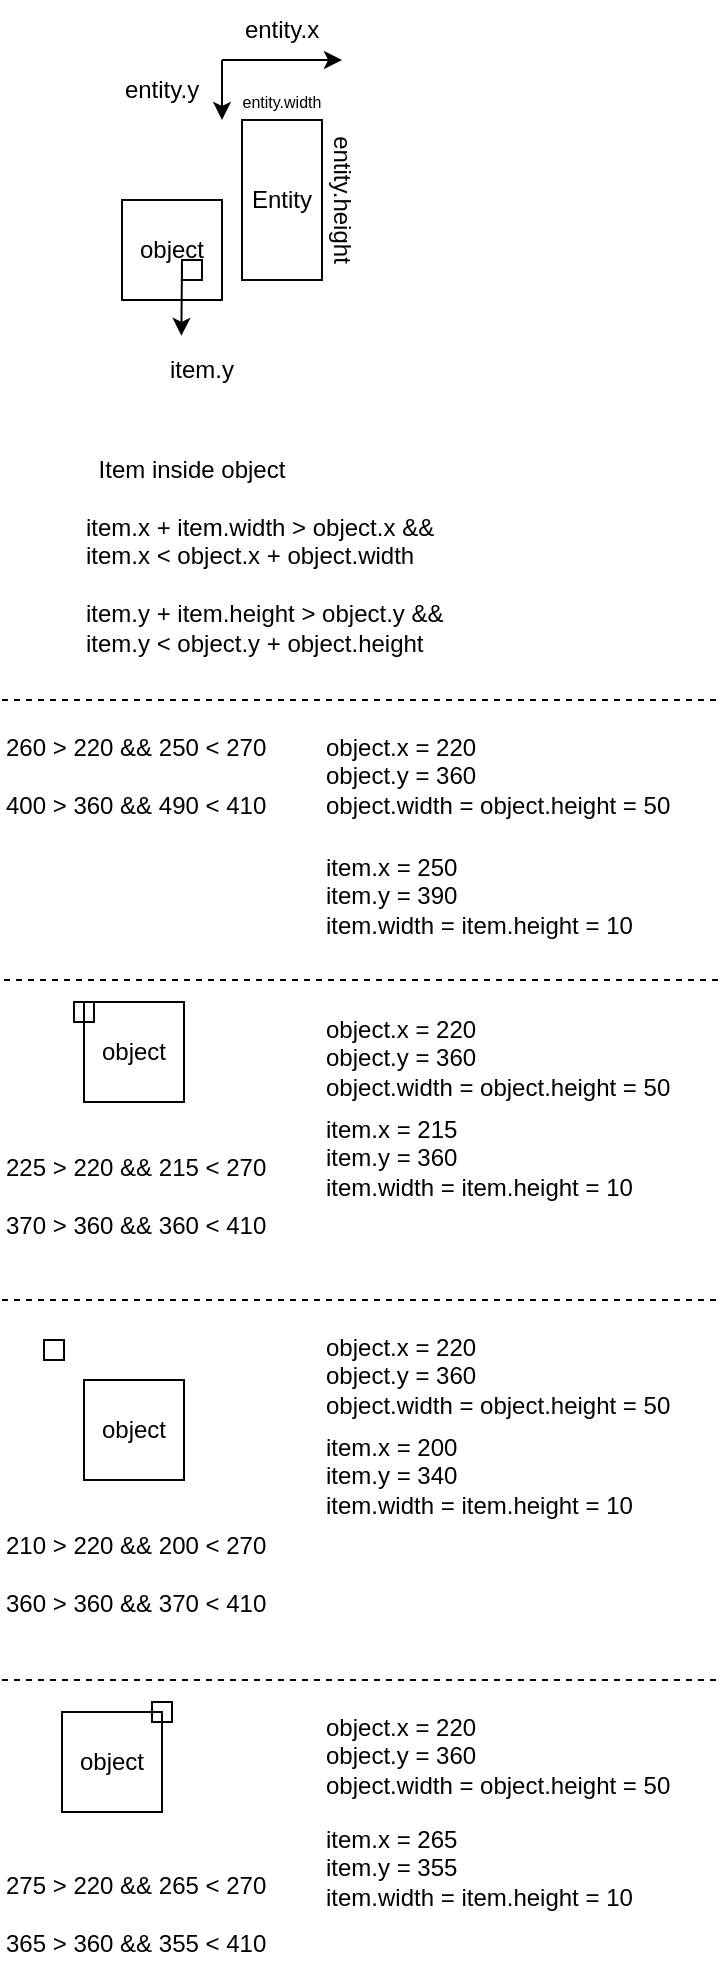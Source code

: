 <mxfile version="21.6.5" type="device">
  <diagram name="Page-1" id="K1HeZHuRqg2h6jcQJDJr">
    <mxGraphModel dx="775" dy="452" grid="1" gridSize="10" guides="1" tooltips="1" connect="1" arrows="1" fold="1" page="1" pageScale="1" pageWidth="850" pageHeight="1100" math="0" shadow="0">
      <root>
        <mxCell id="0" />
        <mxCell id="1" parent="0" />
        <mxCell id="wnky-DobsV7TaJ2xURAM-1" value="" style="rounded=0;whiteSpace=wrap;html=1;" vertex="1" parent="1">
          <mxGeometry x="280" y="320" width="40" height="80" as="geometry" />
        </mxCell>
        <mxCell id="wnky-DobsV7TaJ2xURAM-2" value="Entity" style="text;html=1;strokeColor=none;fillColor=none;align=center;verticalAlign=middle;whiteSpace=wrap;rounded=0;" vertex="1" parent="1">
          <mxGeometry x="280" y="320" width="40" height="80" as="geometry" />
        </mxCell>
        <mxCell id="wnky-DobsV7TaJ2xURAM-3" value="" style="rounded=0;whiteSpace=wrap;html=1;" vertex="1" parent="1">
          <mxGeometry x="250" y="390" width="10" height="10" as="geometry" />
        </mxCell>
        <mxCell id="wnky-DobsV7TaJ2xURAM-4" value="" style="rounded=0;whiteSpace=wrap;html=1;fillColor=none;" vertex="1" parent="1">
          <mxGeometry x="220" y="360" width="50" height="50" as="geometry" />
        </mxCell>
        <mxCell id="wnky-DobsV7TaJ2xURAM-5" value="entity.height" style="text;html=1;strokeColor=none;fillColor=none;align=center;verticalAlign=middle;whiteSpace=wrap;rounded=0;horizontal=0;rotation=-180;" vertex="1" parent="1">
          <mxGeometry x="320" y="320" width="20" height="80" as="geometry" />
        </mxCell>
        <mxCell id="wnky-DobsV7TaJ2xURAM-6" value="entity.y" style="text;html=1;strokeColor=none;fillColor=none;align=center;verticalAlign=middle;whiteSpace=wrap;rounded=0;" vertex="1" parent="1">
          <mxGeometry x="210" y="290" width="60" height="30" as="geometry" />
        </mxCell>
        <mxCell id="wnky-DobsV7TaJ2xURAM-7" value="" style="endArrow=classic;html=1;rounded=0;exitX=1;exitY=0;exitDx=0;exitDy=0;entryX=0;entryY=0;entryDx=0;entryDy=0;" edge="1" parent="1" source="wnky-DobsV7TaJ2xURAM-6">
          <mxGeometry width="50" height="50" relative="1" as="geometry">
            <mxPoint x="350" y="370" as="sourcePoint" />
            <mxPoint x="270" y="320" as="targetPoint" />
          </mxGeometry>
        </mxCell>
        <mxCell id="wnky-DobsV7TaJ2xURAM-8" value="entity.x" style="text;html=1;strokeColor=none;fillColor=none;align=center;verticalAlign=middle;whiteSpace=wrap;rounded=0;" vertex="1" parent="1">
          <mxGeometry x="270" y="260" width="60" height="30" as="geometry" />
        </mxCell>
        <mxCell id="wnky-DobsV7TaJ2xURAM-9" value="" style="endArrow=classic;html=1;rounded=0;exitX=0;exitY=1;exitDx=0;exitDy=0;entryX=1;entryY=1;entryDx=0;entryDy=0;" edge="1" parent="1" source="wnky-DobsV7TaJ2xURAM-8" target="wnky-DobsV7TaJ2xURAM-8">
          <mxGeometry width="50" height="50" relative="1" as="geometry">
            <mxPoint x="350" y="370" as="sourcePoint" />
            <mxPoint x="400" y="320" as="targetPoint" />
          </mxGeometry>
        </mxCell>
        <mxCell id="wnky-DobsV7TaJ2xURAM-10" value="object" style="text;html=1;strokeColor=none;fillColor=none;align=center;verticalAlign=middle;whiteSpace=wrap;rounded=0;" vertex="1" parent="1">
          <mxGeometry x="220" y="360" width="50" height="50" as="geometry" />
        </mxCell>
        <mxCell id="wnky-DobsV7TaJ2xURAM-11" value="" style="endArrow=classic;html=1;rounded=0;exitX=0.6;exitY=0.6;exitDx=0;exitDy=0;exitPerimeter=0;entryX=0.328;entryY=-0.069;entryDx=0;entryDy=0;entryPerimeter=0;" edge="1" parent="1" source="wnky-DobsV7TaJ2xURAM-10" target="wnky-DobsV7TaJ2xURAM-12">
          <mxGeometry width="50" height="50" relative="1" as="geometry">
            <mxPoint x="360" y="370" as="sourcePoint" />
            <mxPoint x="260" y="440" as="targetPoint" />
          </mxGeometry>
        </mxCell>
        <mxCell id="wnky-DobsV7TaJ2xURAM-12" value="item.y" style="text;html=1;strokeColor=none;fillColor=none;align=center;verticalAlign=middle;whiteSpace=wrap;rounded=0;" vertex="1" parent="1">
          <mxGeometry x="230" y="430" width="60" height="30" as="geometry" />
        </mxCell>
        <mxCell id="wnky-DobsV7TaJ2xURAM-13" value="&lt;font style=&quot;font-size: 8px;&quot;&gt;entity.width&lt;/font&gt;" style="text;html=1;strokeColor=none;fillColor=none;align=center;verticalAlign=middle;whiteSpace=wrap;rounded=0;" vertex="1" parent="1">
          <mxGeometry x="280" y="300" width="40" height="20" as="geometry" />
        </mxCell>
        <mxCell id="wnky-DobsV7TaJ2xURAM-14" value="Item inside object" style="text;html=1;strokeColor=none;fillColor=none;align=center;verticalAlign=middle;whiteSpace=wrap;rounded=0;" vertex="1" parent="1">
          <mxGeometry x="205" y="480" width="100" height="30" as="geometry" />
        </mxCell>
        <mxCell id="wnky-DobsV7TaJ2xURAM-15" value="item.x + item.width&amp;nbsp;&amp;gt; object.x &amp;amp;&amp;amp;&lt;br&gt;item.x &amp;lt; object.x + object.width&lt;br&gt;&lt;br&gt;item.y + item.height&amp;nbsp;&amp;gt; object.y &amp;amp;&amp;amp;&lt;br&gt;item.y &amp;lt; object.y + object.height" style="text;html=1;strokeColor=none;fillColor=none;align=left;verticalAlign=top;whiteSpace=wrap;rounded=0;" vertex="1" parent="1">
          <mxGeometry x="200" y="510" width="200" height="110" as="geometry" />
        </mxCell>
        <mxCell id="wnky-DobsV7TaJ2xURAM-16" value="object.x = 220&lt;br&gt;object.y = 360&lt;br&gt;object.width = object.height = 50" style="text;html=1;strokeColor=none;fillColor=none;align=left;verticalAlign=top;whiteSpace=wrap;rounded=0;horizontal=1;" vertex="1" parent="1">
          <mxGeometry x="320" y="620" width="190" height="60" as="geometry" />
        </mxCell>
        <mxCell id="wnky-DobsV7TaJ2xURAM-20" value="item.x = 250 &lt;br&gt;item.y = 390&lt;br&gt;item.width = item.height = 10" style="text;html=1;strokeColor=none;fillColor=none;align=left;verticalAlign=top;whiteSpace=wrap;rounded=0;horizontal=1;" vertex="1" parent="1">
          <mxGeometry x="320" y="680" width="190" height="50" as="geometry" />
        </mxCell>
        <mxCell id="wnky-DobsV7TaJ2xURAM-21" value="260 &amp;gt; 220 &amp;amp;&amp;amp; 250 &amp;lt; 270&lt;br&gt;&lt;br&gt;400 &amp;gt; 360 &amp;amp;&amp;amp; 490 &amp;lt; 410" style="text;html=1;strokeColor=none;fillColor=none;align=left;verticalAlign=top;whiteSpace=wrap;rounded=0;" vertex="1" parent="1">
          <mxGeometry x="160" y="620" width="160" height="60" as="geometry" />
        </mxCell>
        <mxCell id="wnky-DobsV7TaJ2xURAM-22" value="" style="rounded=0;whiteSpace=wrap;html=1;" vertex="1" parent="1">
          <mxGeometry x="196" y="761" width="10" height="10" as="geometry" />
        </mxCell>
        <mxCell id="wnky-DobsV7TaJ2xURAM-23" value="" style="rounded=0;whiteSpace=wrap;html=1;fillColor=none;" vertex="1" parent="1">
          <mxGeometry x="201" y="761" width="50" height="50" as="geometry" />
        </mxCell>
        <mxCell id="wnky-DobsV7TaJ2xURAM-24" value="object" style="text;html=1;strokeColor=none;fillColor=none;align=center;verticalAlign=middle;whiteSpace=wrap;rounded=0;" vertex="1" parent="1">
          <mxGeometry x="201" y="761" width="50" height="50" as="geometry" />
        </mxCell>
        <mxCell id="wnky-DobsV7TaJ2xURAM-25" value="object.x = 220&lt;br&gt;object.y = 360&lt;br&gt;object.width = object.height = 50" style="text;html=1;strokeColor=none;fillColor=none;align=left;verticalAlign=top;whiteSpace=wrap;rounded=0;horizontal=1;" vertex="1" parent="1">
          <mxGeometry x="320" y="761" width="190" height="60" as="geometry" />
        </mxCell>
        <mxCell id="wnky-DobsV7TaJ2xURAM-26" value="item.x = 215&lt;br&gt;item.y = 360&lt;br&gt;item.width = item.height = 10" style="text;html=1;strokeColor=none;fillColor=none;align=left;verticalAlign=top;whiteSpace=wrap;rounded=0;horizontal=1;" vertex="1" parent="1">
          <mxGeometry x="320" y="811" width="190" height="50" as="geometry" />
        </mxCell>
        <mxCell id="wnky-DobsV7TaJ2xURAM-27" value="225 &amp;gt; 220 &amp;amp;&amp;amp; 215 &amp;lt; 270&lt;br&gt;&lt;br&gt;370 &amp;gt; 360 &amp;amp;&amp;amp; 360 &amp;lt; 410" style="text;html=1;strokeColor=none;fillColor=none;align=left;verticalAlign=top;whiteSpace=wrap;rounded=0;" vertex="1" parent="1">
          <mxGeometry x="160" y="830" width="160" height="60" as="geometry" />
        </mxCell>
        <mxCell id="wnky-DobsV7TaJ2xURAM-28" value="" style="rounded=0;whiteSpace=wrap;html=1;" vertex="1" parent="1">
          <mxGeometry x="181" y="930" width="10" height="10" as="geometry" />
        </mxCell>
        <mxCell id="wnky-DobsV7TaJ2xURAM-29" value="" style="rounded=0;whiteSpace=wrap;html=1;fillColor=none;" vertex="1" parent="1">
          <mxGeometry x="201" y="950" width="50" height="50" as="geometry" />
        </mxCell>
        <mxCell id="wnky-DobsV7TaJ2xURAM-30" value="object" style="text;html=1;strokeColor=none;fillColor=none;align=center;verticalAlign=middle;whiteSpace=wrap;rounded=0;" vertex="1" parent="1">
          <mxGeometry x="201" y="950" width="50" height="50" as="geometry" />
        </mxCell>
        <mxCell id="wnky-DobsV7TaJ2xURAM-31" value="object.x = 220&lt;br&gt;object.y = 360&lt;br&gt;object.width = object.height = 50" style="text;html=1;strokeColor=none;fillColor=none;align=left;verticalAlign=top;whiteSpace=wrap;rounded=0;horizontal=1;" vertex="1" parent="1">
          <mxGeometry x="320" y="920" width="190" height="60" as="geometry" />
        </mxCell>
        <mxCell id="wnky-DobsV7TaJ2xURAM-32" value="item.x = 200&lt;br&gt;item.y = 340&lt;br&gt;item.width = item.height = 10" style="text;html=1;strokeColor=none;fillColor=none;align=left;verticalAlign=top;whiteSpace=wrap;rounded=0;horizontal=1;" vertex="1" parent="1">
          <mxGeometry x="320" y="970" width="190" height="50" as="geometry" />
        </mxCell>
        <mxCell id="wnky-DobsV7TaJ2xURAM-33" value="210 &amp;gt; 220 &amp;amp;&amp;amp; 200 &amp;lt; 270&lt;br&gt;&lt;br&gt;360 &amp;gt; 360 &amp;amp;&amp;amp; 370 &amp;lt; 410" style="text;html=1;strokeColor=none;fillColor=none;align=left;verticalAlign=top;whiteSpace=wrap;rounded=0;" vertex="1" parent="1">
          <mxGeometry x="160" y="1019" width="160" height="61" as="geometry" />
        </mxCell>
        <mxCell id="wnky-DobsV7TaJ2xURAM-34" value="" style="rounded=0;whiteSpace=wrap;html=1;" vertex="1" parent="1">
          <mxGeometry x="235" y="1111" width="10" height="10" as="geometry" />
        </mxCell>
        <mxCell id="wnky-DobsV7TaJ2xURAM-35" value="" style="rounded=0;whiteSpace=wrap;html=1;fillColor=none;" vertex="1" parent="1">
          <mxGeometry x="190" y="1116" width="50" height="50" as="geometry" />
        </mxCell>
        <mxCell id="wnky-DobsV7TaJ2xURAM-36" value="object" style="text;html=1;strokeColor=none;fillColor=none;align=center;verticalAlign=middle;whiteSpace=wrap;rounded=0;" vertex="1" parent="1">
          <mxGeometry x="190" y="1116" width="50" height="50" as="geometry" />
        </mxCell>
        <mxCell id="wnky-DobsV7TaJ2xURAM-37" value="object.x = 220&lt;br&gt;object.y = 360&lt;br&gt;object.width = object.height = 50" style="text;html=1;strokeColor=none;fillColor=none;align=left;verticalAlign=top;whiteSpace=wrap;rounded=0;horizontal=1;" vertex="1" parent="1">
          <mxGeometry x="320" y="1110" width="190" height="60" as="geometry" />
        </mxCell>
        <mxCell id="wnky-DobsV7TaJ2xURAM-38" value="item.x = 265&lt;br&gt;item.y = 355&lt;br&gt;item.width = item.height = 10" style="text;html=1;strokeColor=none;fillColor=none;align=left;verticalAlign=top;whiteSpace=wrap;rounded=0;horizontal=1;" vertex="1" parent="1">
          <mxGeometry x="320" y="1166" width="190" height="50" as="geometry" />
        </mxCell>
        <mxCell id="wnky-DobsV7TaJ2xURAM-39" value="275 &amp;gt; 220 &amp;amp;&amp;amp; 265 &amp;lt; 270&lt;br&gt;&lt;br&gt;365 &amp;gt; 360 &amp;amp;&amp;amp; 355 &amp;lt; 410" style="text;html=1;strokeColor=none;fillColor=none;align=left;verticalAlign=top;whiteSpace=wrap;rounded=0;" vertex="1" parent="1">
          <mxGeometry x="160" y="1189" width="160" height="51" as="geometry" />
        </mxCell>
        <mxCell id="wnky-DobsV7TaJ2xURAM-40" value="" style="endArrow=none;html=1;rounded=0;dashed=1;" edge="1" parent="1">
          <mxGeometry width="50" height="50" relative="1" as="geometry">
            <mxPoint x="161" y="750" as="sourcePoint" />
            <mxPoint x="520" y="750" as="targetPoint" />
          </mxGeometry>
        </mxCell>
        <mxCell id="wnky-DobsV7TaJ2xURAM-41" value="" style="endArrow=none;html=1;rounded=0;dashed=1;" edge="1" parent="1">
          <mxGeometry width="50" height="50" relative="1" as="geometry">
            <mxPoint x="160" y="910" as="sourcePoint" />
            <mxPoint x="519" y="910" as="targetPoint" />
          </mxGeometry>
        </mxCell>
        <mxCell id="wnky-DobsV7TaJ2xURAM-42" value="" style="endArrow=none;html=1;rounded=0;dashed=1;" edge="1" parent="1">
          <mxGeometry width="50" height="50" relative="1" as="geometry">
            <mxPoint x="160" y="1100" as="sourcePoint" />
            <mxPoint x="519" y="1100" as="targetPoint" />
          </mxGeometry>
        </mxCell>
        <mxCell id="wnky-DobsV7TaJ2xURAM-43" value="" style="endArrow=none;html=1;rounded=0;dashed=1;" edge="1" parent="1">
          <mxGeometry width="50" height="50" relative="1" as="geometry">
            <mxPoint x="160" y="610" as="sourcePoint" />
            <mxPoint x="519" y="610" as="targetPoint" />
          </mxGeometry>
        </mxCell>
      </root>
    </mxGraphModel>
  </diagram>
</mxfile>
